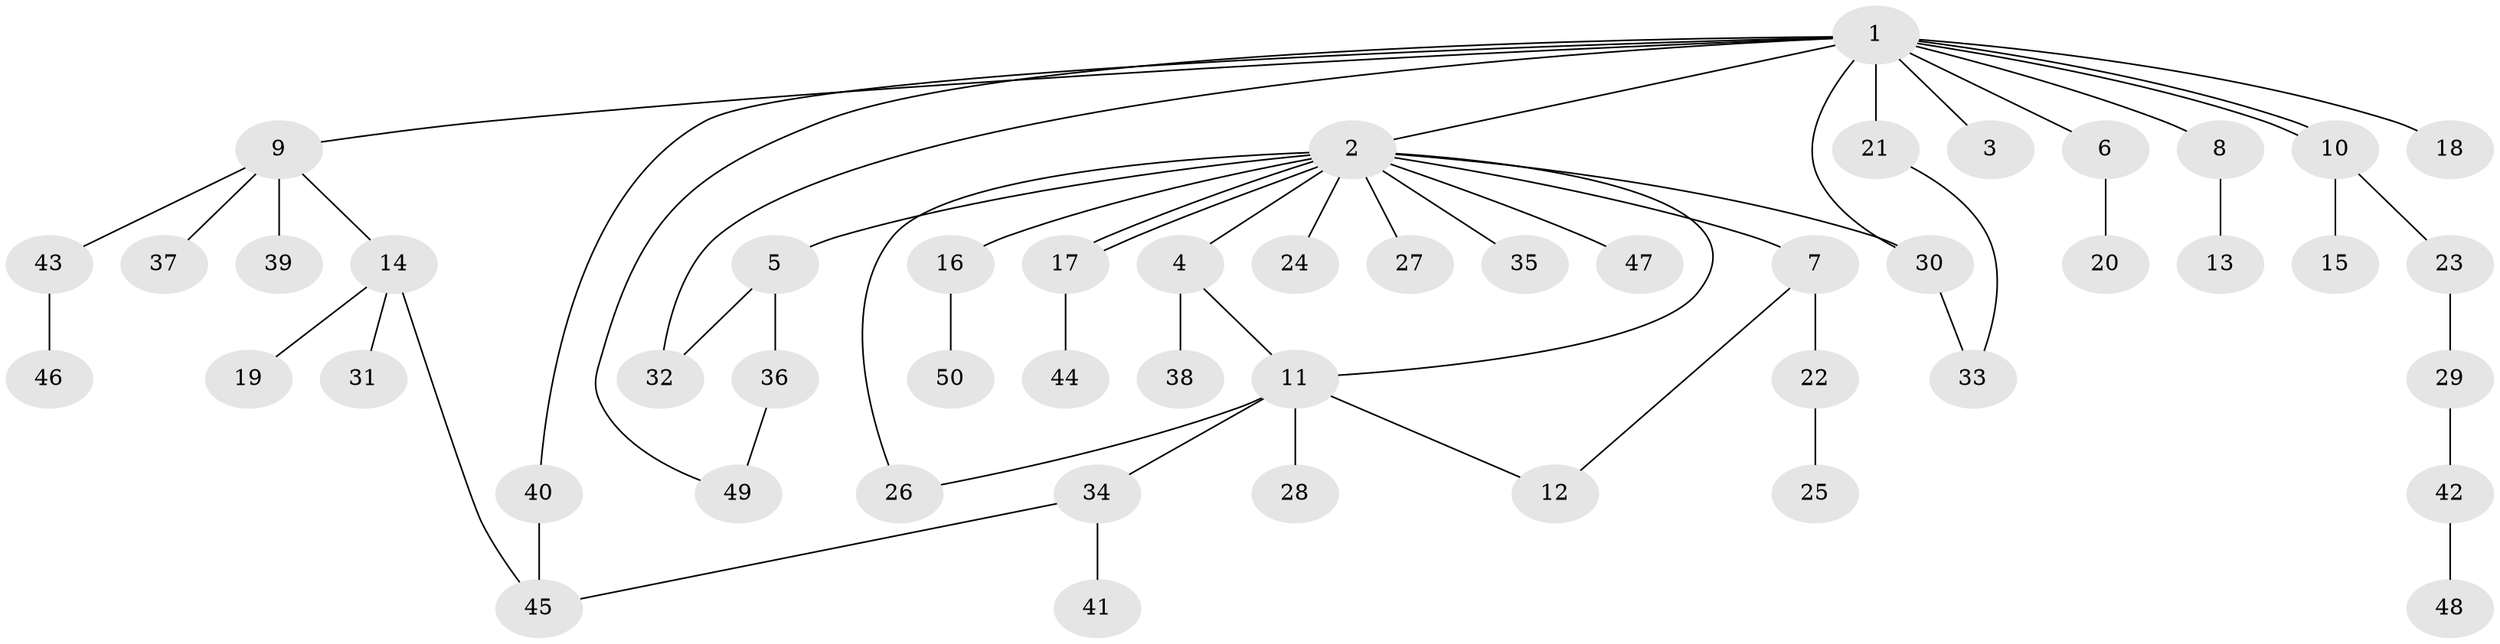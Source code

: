 // coarse degree distribution, {12: 0.03125, 13: 0.03125, 2: 0.25, 3: 0.1875, 1: 0.4375, 4: 0.03125, 5: 0.03125}
// Generated by graph-tools (version 1.1) at 2025/23/03/03/25 07:23:52]
// undirected, 50 vertices, 60 edges
graph export_dot {
graph [start="1"]
  node [color=gray90,style=filled];
  1;
  2;
  3;
  4;
  5;
  6;
  7;
  8;
  9;
  10;
  11;
  12;
  13;
  14;
  15;
  16;
  17;
  18;
  19;
  20;
  21;
  22;
  23;
  24;
  25;
  26;
  27;
  28;
  29;
  30;
  31;
  32;
  33;
  34;
  35;
  36;
  37;
  38;
  39;
  40;
  41;
  42;
  43;
  44;
  45;
  46;
  47;
  48;
  49;
  50;
  1 -- 2;
  1 -- 3;
  1 -- 6;
  1 -- 8;
  1 -- 9;
  1 -- 10;
  1 -- 10;
  1 -- 18;
  1 -- 21;
  1 -- 30;
  1 -- 32;
  1 -- 40;
  1 -- 49;
  2 -- 4;
  2 -- 5;
  2 -- 7;
  2 -- 11;
  2 -- 16;
  2 -- 17;
  2 -- 17;
  2 -- 24;
  2 -- 26;
  2 -- 27;
  2 -- 30;
  2 -- 35;
  2 -- 47;
  4 -- 11;
  4 -- 38;
  5 -- 32;
  5 -- 36;
  6 -- 20;
  7 -- 12;
  7 -- 22;
  8 -- 13;
  9 -- 14;
  9 -- 37;
  9 -- 39;
  9 -- 43;
  10 -- 15;
  10 -- 23;
  11 -- 12;
  11 -- 26;
  11 -- 28;
  11 -- 34;
  14 -- 19;
  14 -- 31;
  14 -- 45;
  16 -- 50;
  17 -- 44;
  21 -- 33;
  22 -- 25;
  23 -- 29;
  29 -- 42;
  30 -- 33;
  34 -- 41;
  34 -- 45;
  36 -- 49;
  40 -- 45;
  42 -- 48;
  43 -- 46;
}
